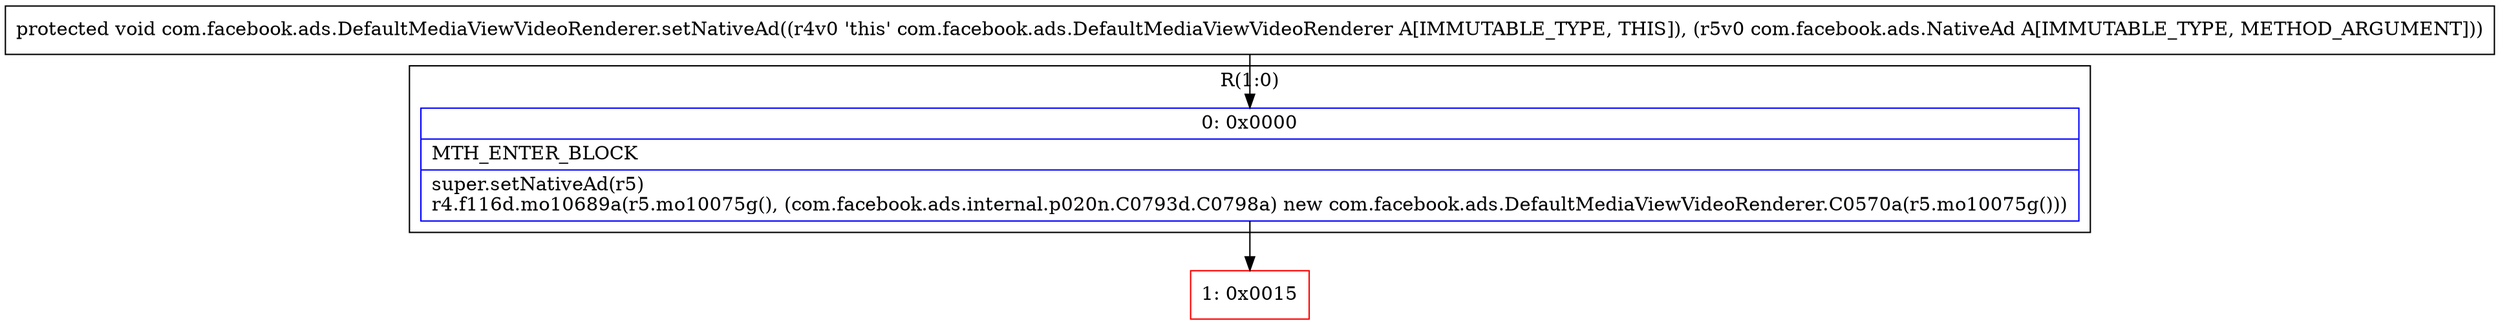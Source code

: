 digraph "CFG forcom.facebook.ads.DefaultMediaViewVideoRenderer.setNativeAd(Lcom\/facebook\/ads\/NativeAd;)V" {
subgraph cluster_Region_657936279 {
label = "R(1:0)";
node [shape=record,color=blue];
Node_0 [shape=record,label="{0\:\ 0x0000|MTH_ENTER_BLOCK\l|super.setNativeAd(r5)\lr4.f116d.mo10689a(r5.mo10075g(), (com.facebook.ads.internal.p020n.C0793d.C0798a) new com.facebook.ads.DefaultMediaViewVideoRenderer.C0570a(r5.mo10075g()))\l}"];
}
Node_1 [shape=record,color=red,label="{1\:\ 0x0015}"];
MethodNode[shape=record,label="{protected void com.facebook.ads.DefaultMediaViewVideoRenderer.setNativeAd((r4v0 'this' com.facebook.ads.DefaultMediaViewVideoRenderer A[IMMUTABLE_TYPE, THIS]), (r5v0 com.facebook.ads.NativeAd A[IMMUTABLE_TYPE, METHOD_ARGUMENT])) }"];
MethodNode -> Node_0;
Node_0 -> Node_1;
}

